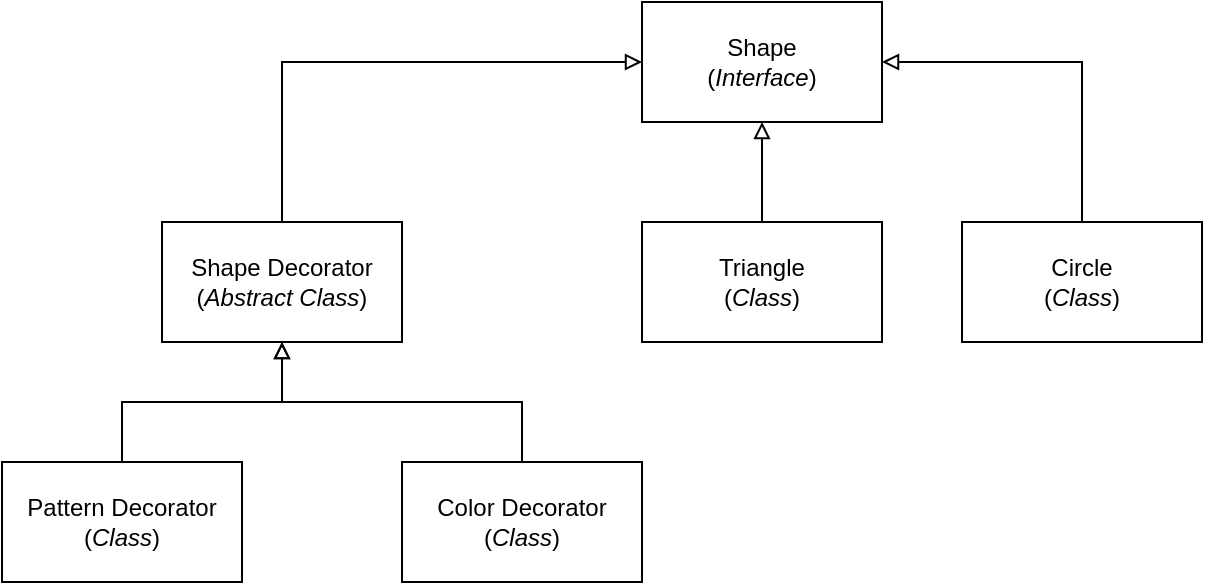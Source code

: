 <mxfile version="16.6.4" type="github"><diagram id="vv1gDNHwahp-DMS0KYTI" name="Page-1"><mxGraphModel dx="1186" dy="738" grid="1" gridSize="10" guides="1" tooltips="1" connect="1" arrows="1" fold="1" page="1" pageScale="1" pageWidth="850" pageHeight="1100" math="0" shadow="0"><root><mxCell id="0"/><mxCell id="1" parent="0"/><mxCell id="teitQNEI4RsuQAxtcAbl-4" value="" style="edgeStyle=orthogonalEdgeStyle;rounded=0;orthogonalLoop=1;jettySize=auto;html=1;startArrow=block;startFill=0;endArrow=baseDash;endFill=0;" parent="1" source="teitQNEI4RsuQAxtcAbl-2" target="teitQNEI4RsuQAxtcAbl-3" edge="1"><mxGeometry relative="1" as="geometry"/></mxCell><mxCell id="teitQNEI4RsuQAxtcAbl-6" value="" style="edgeStyle=orthogonalEdgeStyle;rounded=0;orthogonalLoop=1;jettySize=auto;html=1;startArrow=block;startFill=0;endArrow=baseDash;endFill=0;" parent="1" source="teitQNEI4RsuQAxtcAbl-2" target="teitQNEI4RsuQAxtcAbl-5" edge="1"><mxGeometry relative="1" as="geometry"/></mxCell><mxCell id="teitQNEI4RsuQAxtcAbl-8" value="" style="rounded=0;orthogonalLoop=1;jettySize=auto;html=1;startArrow=block;startFill=0;edgeStyle=orthogonalEdgeStyle;endArrow=baseDash;endFill=0;" parent="1" source="teitQNEI4RsuQAxtcAbl-2" target="teitQNEI4RsuQAxtcAbl-7" edge="1"><mxGeometry relative="1" as="geometry"/></mxCell><mxCell id="teitQNEI4RsuQAxtcAbl-2" value="Shape&lt;br&gt;(&lt;i&gt;Interface&lt;/i&gt;)" style="rounded=0;whiteSpace=wrap;html=1;" parent="1" vertex="1"><mxGeometry x="480" y="50" width="120" height="60" as="geometry"/></mxCell><mxCell id="teitQNEI4RsuQAxtcAbl-3" value="Triangle&lt;br&gt;(&lt;i&gt;Class&lt;/i&gt;)" style="whiteSpace=wrap;html=1;rounded=0;" parent="1" vertex="1"><mxGeometry x="480" y="160" width="120" height="60" as="geometry"/></mxCell><mxCell id="teitQNEI4RsuQAxtcAbl-5" value="Circle&lt;br&gt;(&lt;i&gt;Class&lt;/i&gt;)" style="whiteSpace=wrap;html=1;rounded=0;" parent="1" vertex="1"><mxGeometry x="640" y="160" width="120" height="60" as="geometry"/></mxCell><mxCell id="teitQNEI4RsuQAxtcAbl-10" value="" style="edgeStyle=orthogonalEdgeStyle;rounded=0;orthogonalLoop=1;jettySize=auto;html=1;startArrow=block;startFill=0;endArrow=baseDash;endFill=0;" parent="1" source="teitQNEI4RsuQAxtcAbl-7" target="teitQNEI4RsuQAxtcAbl-9" edge="1"><mxGeometry relative="1" as="geometry"/></mxCell><mxCell id="teitQNEI4RsuQAxtcAbl-12" value="" style="edgeStyle=orthogonalEdgeStyle;rounded=0;orthogonalLoop=1;jettySize=auto;html=1;exitX=0.5;exitY=1;exitDx=0;exitDy=0;startArrow=block;startFill=0;endArrow=baseDash;endFill=0;" parent="1" source="teitQNEI4RsuQAxtcAbl-7" target="teitQNEI4RsuQAxtcAbl-11" edge="1"><mxGeometry relative="1" as="geometry"/></mxCell><mxCell id="teitQNEI4RsuQAxtcAbl-7" value="Shape Decorator&lt;br&gt;(&lt;i&gt;Abstract&lt;/i&gt; &lt;i&gt;Class&lt;/i&gt;)" style="whiteSpace=wrap;html=1;rounded=0;" parent="1" vertex="1"><mxGeometry x="240" y="160" width="120" height="60" as="geometry"/></mxCell><mxCell id="teitQNEI4RsuQAxtcAbl-9" value="Color Decorator&lt;br&gt;(&lt;i&gt;Class&lt;/i&gt;)" style="whiteSpace=wrap;html=1;rounded=0;" parent="1" vertex="1"><mxGeometry x="360" y="280" width="120" height="60" as="geometry"/></mxCell><mxCell id="teitQNEI4RsuQAxtcAbl-11" value="Pattern Decorator&lt;br&gt;(&lt;i&gt;Class&lt;/i&gt;)" style="whiteSpace=wrap;html=1;rounded=0;" parent="1" vertex="1"><mxGeometry x="160" y="280" width="120" height="60" as="geometry"/></mxCell></root></mxGraphModel></diagram></mxfile>